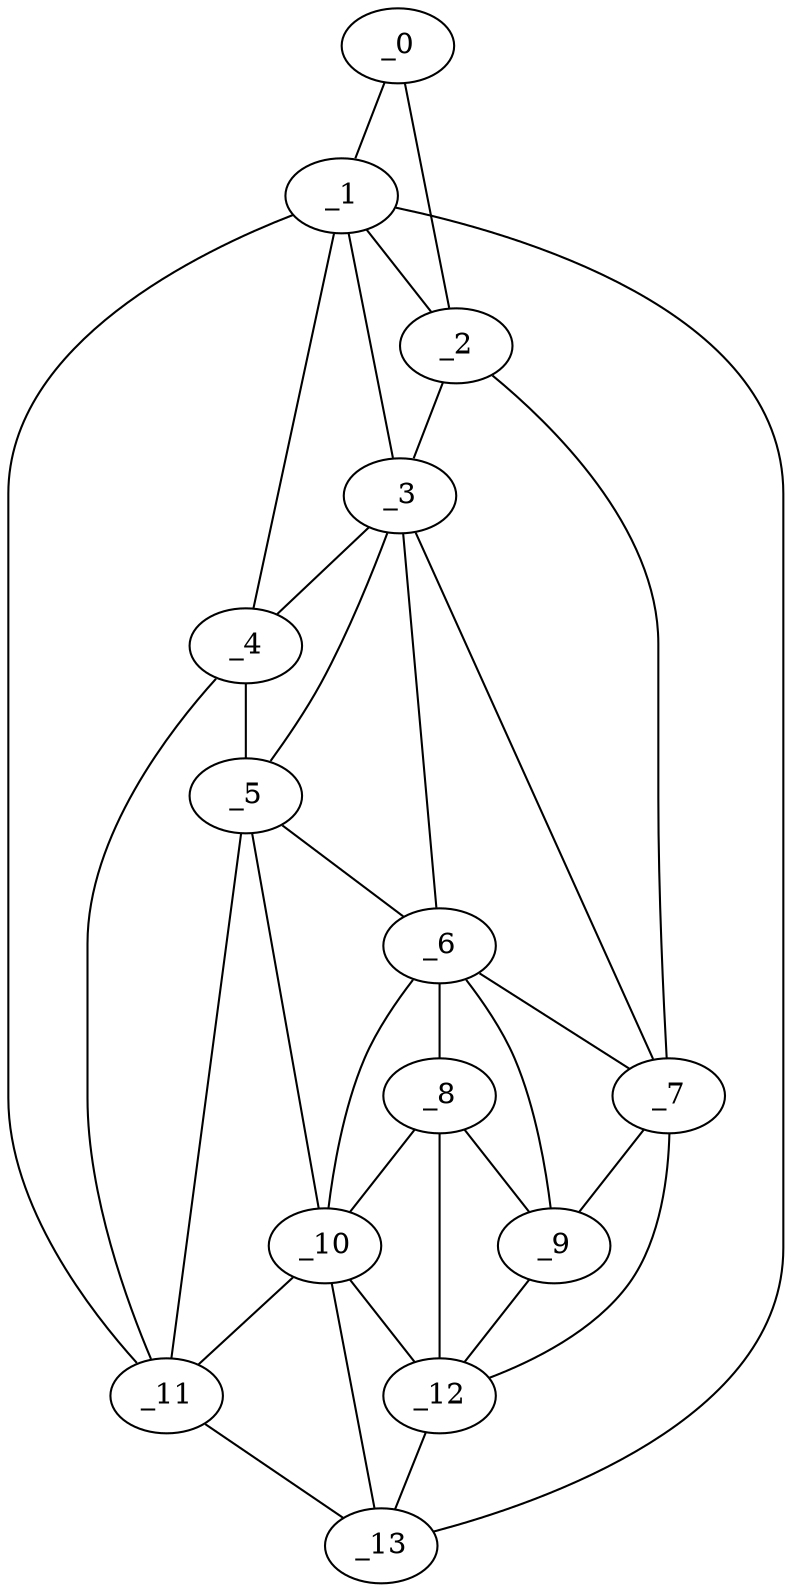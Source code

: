 graph "obj10__40.gxl" {
	_0	 [x=5,
		y=28];
	_1	 [x=24,
		y=75];
	_0 -- _1	 [valence=1];
	_2	 [x=53,
		y=18];
	_0 -- _2	 [valence=1];
	_1 -- _2	 [valence=2];
	_3	 [x=80,
		y=49];
	_1 -- _3	 [valence=1];
	_4	 [x=80,
		y=66];
	_1 -- _4	 [valence=2];
	_11	 [x=110,
		y=74];
	_1 -- _11	 [valence=1];
	_13	 [x=126,
		y=77];
	_1 -- _13	 [valence=1];
	_2 -- _3	 [valence=2];
	_7	 [x=107,
		y=27];
	_2 -- _7	 [valence=1];
	_3 -- _4	 [valence=2];
	_5	 [x=91,
		y=53];
	_3 -- _5	 [valence=1];
	_6	 [x=94,
		y=48];
	_3 -- _6	 [valence=2];
	_3 -- _7	 [valence=2];
	_4 -- _5	 [valence=2];
	_4 -- _11	 [valence=2];
	_5 -- _6	 [valence=1];
	_10	 [x=110,
		y=60];
	_5 -- _10	 [valence=1];
	_5 -- _11	 [valence=2];
	_6 -- _7	 [valence=1];
	_8	 [x=107,
		y=44];
	_6 -- _8	 [valence=2];
	_9	 [x=108,
		y=34];
	_6 -- _9	 [valence=2];
	_6 -- _10	 [valence=2];
	_7 -- _9	 [valence=2];
	_12	 [x=125,
		y=53];
	_7 -- _12	 [valence=1];
	_8 -- _9	 [valence=1];
	_8 -- _10	 [valence=1];
	_8 -- _12	 [valence=2];
	_9 -- _12	 [valence=1];
	_10 -- _11	 [valence=2];
	_10 -- _12	 [valence=1];
	_10 -- _13	 [valence=1];
	_11 -- _13	 [valence=2];
	_12 -- _13	 [valence=1];
}
